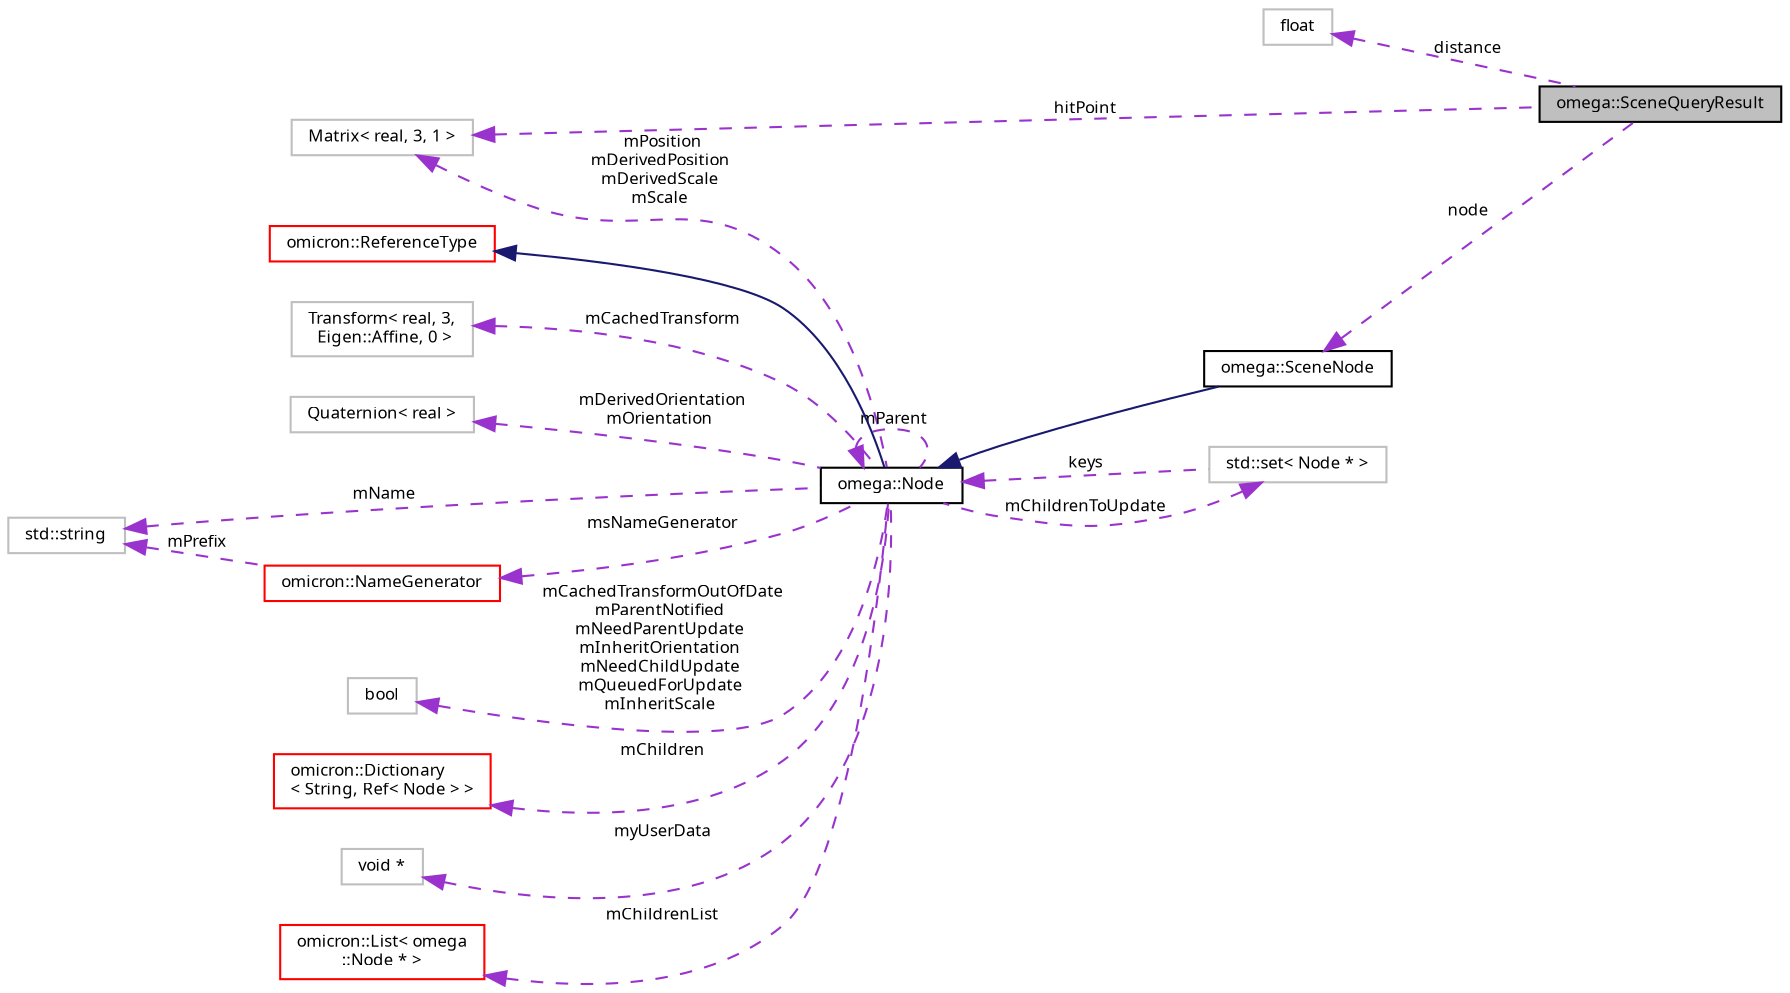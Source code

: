 digraph "omega::SceneQueryResult"
{
  bgcolor="transparent";
  edge [fontname="FreeSans.ttf",fontsize="8",labelfontname="FreeSans.ttf",labelfontsize="8"];
  node [fontname="FreeSans.ttf",fontsize="8",shape=record];
  rankdir="LR";
  Node1 [label="omega::SceneQueryResult",height=0.2,width=0.4,color="black", fillcolor="grey75", style="filled" fontcolor="black"];
  Node2 -> Node1 [dir="back",color="darkorchid3",fontsize="8",style="dashed",label=" distance" ,fontname="FreeSans.ttf"];
  Node2 [label="float",height=0.2,width=0.4,color="grey75"];
  Node3 -> Node1 [dir="back",color="darkorchid3",fontsize="8",style="dashed",label=" hitPoint" ,fontname="FreeSans.ttf"];
  Node3 [label="Matrix\< real, 3, 1 \>",height=0.2,width=0.4,color="grey75"];
  Node4 -> Node1 [dir="back",color="darkorchid3",fontsize="8",style="dashed",label=" node" ,fontname="FreeSans.ttf"];
  Node4 [label="omega::SceneNode",height=0.2,width=0.4,color="black",URL="$classomega_1_1_scene_node.html",tooltip="Represents a node in the omegalib scene graph. "];
  Node5 -> Node4 [dir="back",color="midnightblue",fontsize="8",style="solid",fontname="FreeSans.ttf"];
  Node5 [label="omega::Node",height=0.2,width=0.4,color="black",URL="$classomega_1_1_node.html",tooltip="Class representing a general-purpose node in an articulated scene graph. "];
  Node6 -> Node5 [dir="back",color="midnightblue",fontsize="8",style="solid",fontname="FreeSans.ttf"];
  Node6 [label="omicron::ReferenceType",height=0.2,width=0.4,color="red",URL="$classomicron_1_1_reference_type.html",tooltip="Implements a base class for reference-counted types. "];
  Node7 -> Node5 [dir="back",color="darkorchid3",fontsize="8",style="dashed",label=" mCachedTransform" ,fontname="FreeSans.ttf"];
  Node7 [label="Transform\< real, 3,\l Eigen::Affine, 0 \>",height=0.2,width=0.4,color="grey75"];
  Node8 -> Node5 [dir="back",color="darkorchid3",fontsize="8",style="dashed",label=" mDerivedOrientation\nmOrientation" ,fontname="FreeSans.ttf"];
  Node8 [label="Quaternion\< real \>",height=0.2,width=0.4,color="grey75"];
  Node5 -> Node5 [dir="back",color="darkorchid3",fontsize="8",style="dashed",label=" mParent" ,fontname="FreeSans.ttf"];
  Node3 -> Node5 [dir="back",color="darkorchid3",fontsize="8",style="dashed",label=" mPosition\nmDerivedPosition\nmDerivedScale\nmScale" ,fontname="FreeSans.ttf"];
  Node9 -> Node5 [dir="back",color="darkorchid3",fontsize="8",style="dashed",label=" msNameGenerator" ,fontname="FreeSans.ttf"];
  Node9 [label="omicron::NameGenerator",height=0.2,width=0.4,color="red",URL="$classomicron_1_1_name_generator.html",tooltip="Utility class to generate a sequentially numbered series of names. "];
  Node10 -> Node9 [dir="back",color="darkorchid3",fontsize="8",style="dashed",label=" mPrefix" ,fontname="FreeSans.ttf"];
  Node10 [label="std::string",height=0.2,width=0.4,color="grey75",tooltip="STL class. "];
  Node10 -> Node5 [dir="back",color="darkorchid3",fontsize="8",style="dashed",label=" mName" ,fontname="FreeSans.ttf"];
  Node11 -> Node5 [dir="back",color="darkorchid3",fontsize="8",style="dashed",label=" mCachedTransformOutOfDate\nmParentNotified\nmNeedParentUpdate\nmInheritOrientation\nmNeedChildUpdate\nmQueuedForUpdate\nmInheritScale" ,fontname="FreeSans.ttf"];
  Node11 [label="bool",height=0.2,width=0.4,color="grey75"];
  Node12 -> Node5 [dir="back",color="darkorchid3",fontsize="8",style="dashed",label=" mChildrenToUpdate" ,fontname="FreeSans.ttf"];
  Node12 [label="std::set\< Node * \>",height=0.2,width=0.4,color="grey75"];
  Node5 -> Node12 [dir="back",color="darkorchid3",fontsize="8",style="dashed",label=" keys" ,fontname="FreeSans.ttf"];
  Node13 -> Node5 [dir="back",color="darkorchid3",fontsize="8",style="dashed",label=" mChildren" ,fontname="FreeSans.ttf"];
  Node13 [label="omicron::Dictionary\l\< String, Ref\< Node \> \>",height=0.2,width=0.4,color="red",URL="$classomicron_1_1_dictionary.html"];
  Node14 -> Node5 [dir="back",color="darkorchid3",fontsize="8",style="dashed",label=" myUserData" ,fontname="FreeSans.ttf"];
  Node14 [label="void *",height=0.2,width=0.4,color="grey75"];
  Node15 -> Node5 [dir="back",color="darkorchid3",fontsize="8",style="dashed",label=" mChildrenList" ,fontname="FreeSans.ttf"];
  Node15 [label="omicron::List\< omega\l::Node * \>",height=0.2,width=0.4,color="red",URL="$classomicron_1_1_list.html"];
}
